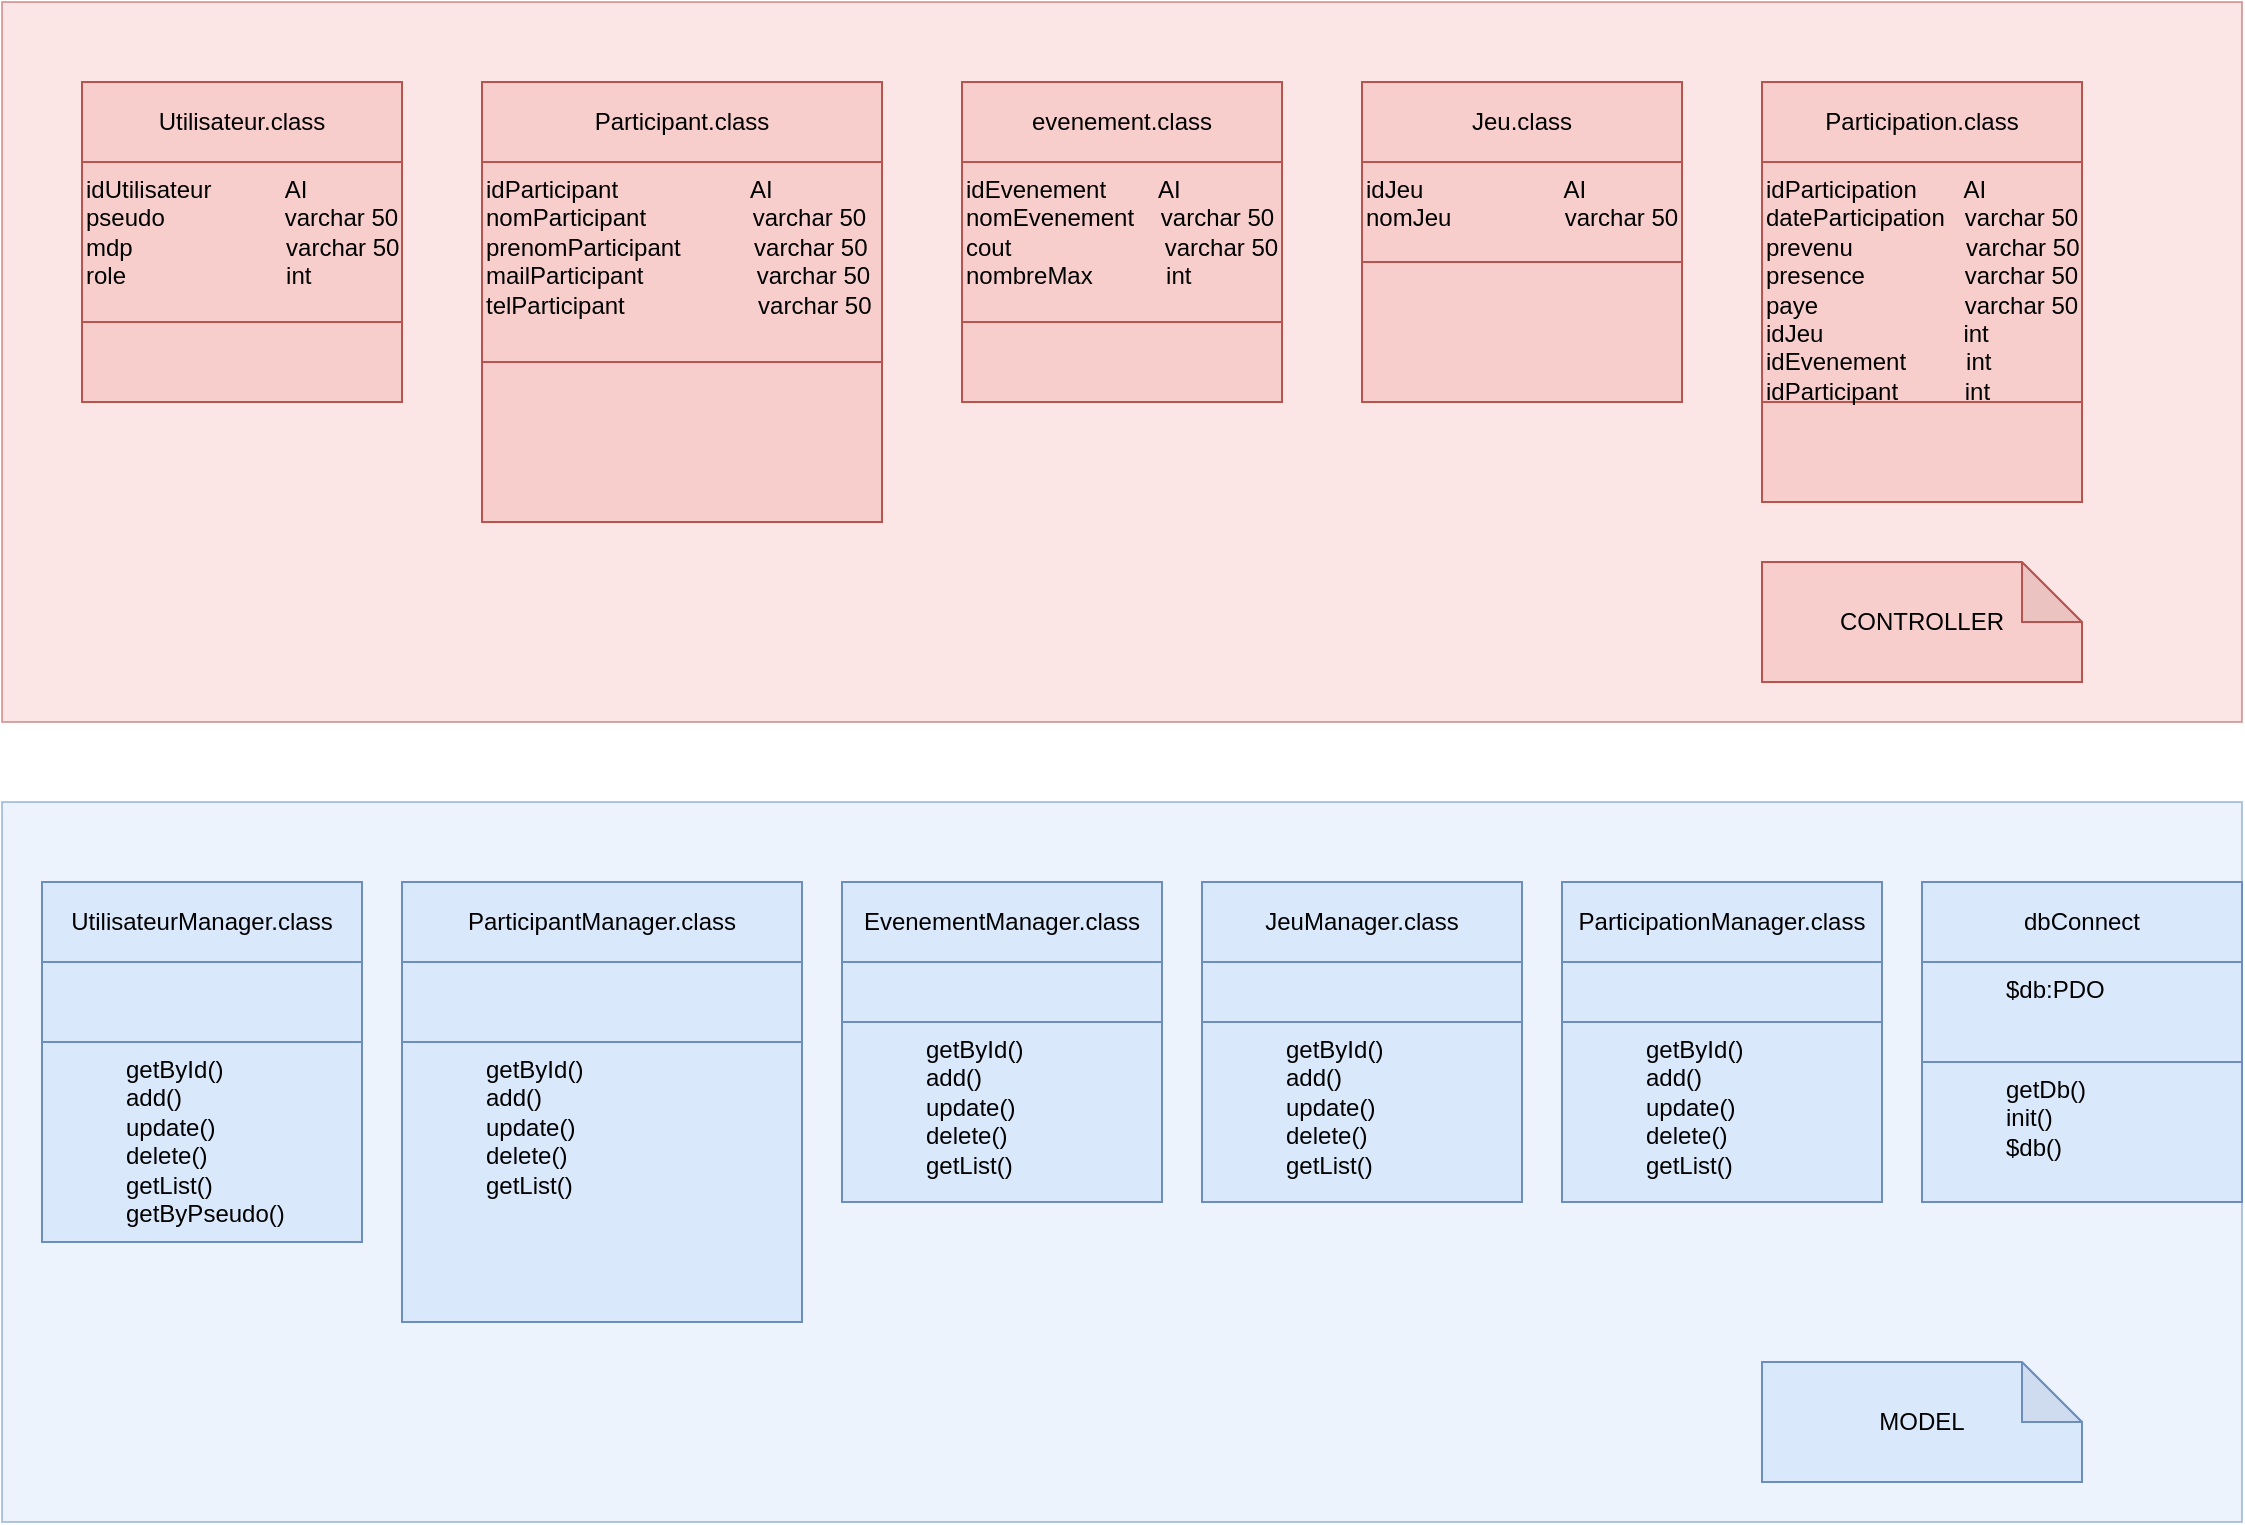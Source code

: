 <mxfile version="13.1.12" type="device"><diagram id="3fbxJjPbwV5FlfHqd77a" name="Page-1"><mxGraphModel dx="1422" dy="745" grid="1" gridSize="10" guides="1" tooltips="1" connect="1" arrows="1" fold="1" page="1" pageScale="1" pageWidth="1169" pageHeight="827" math="0" shadow="0"><root><mxCell id="0"/><mxCell id="1" parent="0"/><mxCell id="2ryvUPZSJgZA8Rw_n0Km-2" value="" style="rounded=0;whiteSpace=wrap;html=1;fillColor=#f8cecc;strokeColor=#b85450;opacity=50;" parent="1" vertex="1"><mxGeometry x="40" y="40" width="1120" height="360" as="geometry"/></mxCell><mxCell id="2ryvUPZSJgZA8Rw_n0Km-3" value="" style="rounded=0;whiteSpace=wrap;html=1;fillColor=#dae8fc;strokeColor=#6c8ebf;opacity=50;" parent="1" vertex="1"><mxGeometry x="40" y="440" width="1120" height="360" as="geometry"/></mxCell><mxCell id="2ryvUPZSJgZA8Rw_n0Km-4" value="" style="rounded=0;whiteSpace=wrap;html=1;fillColor=#f8cecc;strokeColor=#b85450;" parent="1" vertex="1"><mxGeometry x="80" y="80" width="160" height="160" as="geometry"/></mxCell><mxCell id="2ryvUPZSJgZA8Rw_n0Km-5" value="Utilisateur.class" style="rounded=0;whiteSpace=wrap;html=1;fillColor=#f8cecc;strokeColor=#b85450;" parent="1" vertex="1"><mxGeometry x="80" y="80" width="160" height="40" as="geometry"/></mxCell><mxCell id="2ryvUPZSJgZA8Rw_n0Km-6" value="idUtilisateur&amp;nbsp; &amp;nbsp; &amp;nbsp; &amp;nbsp; &amp;nbsp; &amp;nbsp;AI&lt;br&gt;pseudo&amp;nbsp; &amp;nbsp; &amp;nbsp; &amp;nbsp; &amp;nbsp; &amp;nbsp; &amp;nbsp; &amp;nbsp; &amp;nbsp; varchar 50&lt;br&gt;mdp&amp;nbsp; &amp;nbsp; &amp;nbsp; &amp;nbsp; &amp;nbsp; &amp;nbsp; &amp;nbsp; &amp;nbsp; &amp;nbsp; &amp;nbsp; &amp;nbsp; &amp;nbsp;varchar 50&lt;br&gt;role&amp;nbsp; &amp;nbsp; &amp;nbsp; &amp;nbsp; &amp;nbsp; &amp;nbsp; &amp;nbsp; &amp;nbsp; &amp;nbsp; &amp;nbsp; &amp;nbsp; &amp;nbsp; int" style="rounded=0;whiteSpace=wrap;html=1;fillColor=#f8cecc;strokeColor=#b85450;align=left;verticalAlign=top;" parent="1" vertex="1"><mxGeometry x="80" y="120" width="160" height="80" as="geometry"/></mxCell><mxCell id="2ryvUPZSJgZA8Rw_n0Km-7" value="" style="rounded=0;whiteSpace=wrap;html=1;fillColor=#f8cecc;strokeColor=#b85450;" parent="1" vertex="1"><mxGeometry x="280" y="80" width="200" height="220" as="geometry"/></mxCell><mxCell id="2ryvUPZSJgZA8Rw_n0Km-8" value="Participant.class" style="rounded=0;whiteSpace=wrap;html=1;fillColor=#f8cecc;strokeColor=#b85450;" parent="1" vertex="1"><mxGeometry x="280" y="80" width="200" height="40" as="geometry"/></mxCell><mxCell id="2ryvUPZSJgZA8Rw_n0Km-9" value="idParticipant&amp;nbsp; &amp;nbsp; &amp;nbsp; &amp;nbsp; &amp;nbsp; &amp;nbsp; &amp;nbsp; &amp;nbsp; &amp;nbsp; &amp;nbsp; AI&lt;br&gt;nomParticipant&amp;nbsp; &amp;nbsp; &amp;nbsp; &amp;nbsp; &amp;nbsp; &amp;nbsp; &amp;nbsp; &amp;nbsp; varchar 50&lt;br&gt;prenomParticipant&amp;nbsp; &amp;nbsp; &amp;nbsp; &amp;nbsp; &amp;nbsp; &amp;nbsp;varchar 50&lt;br&gt;mailParticipant&amp;nbsp; &amp;nbsp; &amp;nbsp; &amp;nbsp; &amp;nbsp; &amp;nbsp; &amp;nbsp; &amp;nbsp; &amp;nbsp;varchar 50&lt;br&gt;telParticipant&amp;nbsp; &amp;nbsp; &amp;nbsp; &amp;nbsp; &amp;nbsp; &amp;nbsp; &amp;nbsp; &amp;nbsp; &amp;nbsp; &amp;nbsp; varchar 50&lt;br&gt;" style="rounded=0;whiteSpace=wrap;html=1;fillColor=#f8cecc;strokeColor=#b85450;align=left;verticalAlign=top;" parent="1" vertex="1"><mxGeometry x="280" y="120" width="200" height="100" as="geometry"/></mxCell><mxCell id="2ryvUPZSJgZA8Rw_n0Km-10" value="" style="rounded=0;whiteSpace=wrap;html=1;fillColor=#f8cecc;strokeColor=#b85450;" parent="1" vertex="1"><mxGeometry x="520" y="80" width="160" height="160" as="geometry"/></mxCell><mxCell id="2ryvUPZSJgZA8Rw_n0Km-11" value="evenement.class" style="rounded=0;whiteSpace=wrap;html=1;fillColor=#f8cecc;strokeColor=#b85450;" parent="1" vertex="1"><mxGeometry x="520" y="80" width="160" height="40" as="geometry"/></mxCell><mxCell id="2ryvUPZSJgZA8Rw_n0Km-12" value="idE&lt;span style=&quot;text-align: center&quot;&gt;venement&lt;/span&gt;&amp;nbsp; &amp;nbsp; &amp;nbsp; &amp;nbsp; AI&lt;br&gt;nomE&lt;span style=&quot;text-align: center&quot;&gt;venement&lt;/span&gt;&amp;nbsp; &amp;nbsp; varchar 50&lt;br&gt;cout&amp;nbsp; &amp;nbsp; &amp;nbsp; &amp;nbsp; &amp;nbsp; &amp;nbsp; &amp;nbsp; &amp;nbsp; &amp;nbsp; &amp;nbsp; &amp;nbsp; &amp;nbsp;varchar 50&lt;br&gt;nombreMax&amp;nbsp; &amp;nbsp; &amp;nbsp; &amp;nbsp; &amp;nbsp; &amp;nbsp;int" style="rounded=0;whiteSpace=wrap;html=1;fillColor=#f8cecc;strokeColor=#b85450;align=left;verticalAlign=top;" parent="1" vertex="1"><mxGeometry x="520" y="120" width="160" height="80" as="geometry"/></mxCell><mxCell id="2ryvUPZSJgZA8Rw_n0Km-13" value="" style="rounded=0;whiteSpace=wrap;html=1;fillColor=#f8cecc;strokeColor=#b85450;" parent="1" vertex="1"><mxGeometry x="720" y="80" width="160" height="160" as="geometry"/></mxCell><mxCell id="2ryvUPZSJgZA8Rw_n0Km-14" value="Jeu.class" style="rounded=0;whiteSpace=wrap;html=1;fillColor=#f8cecc;strokeColor=#b85450;" parent="1" vertex="1"><mxGeometry x="720" y="80" width="160" height="40" as="geometry"/></mxCell><mxCell id="2ryvUPZSJgZA8Rw_n0Km-15" value="idJeu&amp;nbsp; &amp;nbsp; &amp;nbsp; &amp;nbsp; &amp;nbsp; &amp;nbsp; &amp;nbsp; &amp;nbsp; &amp;nbsp; &amp;nbsp; &amp;nbsp;AI&lt;br&gt;nomJeu&amp;nbsp; &amp;nbsp; &amp;nbsp; &amp;nbsp; &amp;nbsp; &amp;nbsp; &amp;nbsp; &amp;nbsp; &amp;nbsp;varchar 50" style="rounded=0;whiteSpace=wrap;html=1;fillColor=#f8cecc;strokeColor=#b85450;align=left;verticalAlign=top;" parent="1" vertex="1"><mxGeometry x="720" y="120" width="160" height="50" as="geometry"/></mxCell><mxCell id="2ryvUPZSJgZA8Rw_n0Km-16" value="" style="rounded=0;whiteSpace=wrap;html=1;fillColor=#f8cecc;strokeColor=#b85450;" parent="1" vertex="1"><mxGeometry x="920" y="80" width="160" height="210" as="geometry"/></mxCell><mxCell id="2ryvUPZSJgZA8Rw_n0Km-17" value="Participation.class" style="rounded=0;whiteSpace=wrap;html=1;fillColor=#f8cecc;strokeColor=#b85450;" parent="1" vertex="1"><mxGeometry x="920" y="80" width="160" height="40" as="geometry"/></mxCell><mxCell id="2ryvUPZSJgZA8Rw_n0Km-18" value="id&lt;span style=&quot;text-align: center&quot;&gt;Participation&lt;/span&gt;&amp;nbsp; &amp;nbsp; &amp;nbsp; &amp;nbsp;AI&lt;br&gt;date&lt;span style=&quot;text-align: center&quot;&gt;Participation&amp;nbsp; &amp;nbsp;&lt;/span&gt;varchar 50&lt;br&gt;prevenu&amp;nbsp; &amp;nbsp; &amp;nbsp; &amp;nbsp; &amp;nbsp; &amp;nbsp; &amp;nbsp; &amp;nbsp; &amp;nbsp;varchar 50&lt;br&gt;presence&amp;nbsp; &amp;nbsp; &amp;nbsp; &amp;nbsp; &amp;nbsp; &amp;nbsp; &amp;nbsp; &amp;nbsp;varchar 50&lt;br&gt;paye&amp;nbsp; &amp;nbsp; &amp;nbsp; &amp;nbsp; &amp;nbsp; &amp;nbsp; &amp;nbsp; &amp;nbsp; &amp;nbsp; &amp;nbsp; &amp;nbsp; varchar 50&lt;br&gt;idJeu&amp;nbsp; &amp;nbsp; &amp;nbsp; &amp;nbsp; &amp;nbsp; &amp;nbsp; &amp;nbsp; &amp;nbsp; &amp;nbsp; &amp;nbsp; &amp;nbsp;int&lt;br&gt;idE&lt;span style=&quot;text-align: center&quot;&gt;venement&lt;/span&gt;&amp;nbsp; &amp;nbsp; &amp;nbsp; &amp;nbsp;&amp;nbsp; int&lt;br&gt;idParticipant&amp;nbsp; &amp;nbsp; &amp;nbsp; &amp;nbsp; &amp;nbsp; int&lt;br&gt;" style="rounded=0;whiteSpace=wrap;html=1;fillColor=#f8cecc;strokeColor=#b85450;align=left;verticalAlign=top;" parent="1" vertex="1"><mxGeometry x="920" y="120" width="160" height="120" as="geometry"/></mxCell><mxCell id="2ryvUPZSJgZA8Rw_n0Km-20" style="edgeStyle=orthogonalEdgeStyle;rounded=0;orthogonalLoop=1;jettySize=auto;html=1;exitX=0.5;exitY=1;exitDx=0;exitDy=0;" parent="1" source="2ryvUPZSJgZA8Rw_n0Km-7" target="2ryvUPZSJgZA8Rw_n0Km-7" edge="1"><mxGeometry relative="1" as="geometry"/></mxCell><mxCell id="2ryvUPZSJgZA8Rw_n0Km-21" value="CONTROLLER" style="shape=note;whiteSpace=wrap;html=1;backgroundOutline=1;darkOpacity=0.05;fillColor=#f8cecc;strokeColor=#b85450;" parent="1" vertex="1"><mxGeometry x="920" y="320" width="160" height="60" as="geometry"/></mxCell><mxCell id="2ryvUPZSJgZA8Rw_n0Km-22" value="" style="rounded=0;whiteSpace=wrap;html=1;fillColor=#dae8fc;strokeColor=#6c8ebf;" parent="1" vertex="1"><mxGeometry x="60" y="480" width="160" height="160" as="geometry"/></mxCell><mxCell id="2ryvUPZSJgZA8Rw_n0Km-23" value="UtilisateurManager.class" style="rounded=0;whiteSpace=wrap;html=1;fillColor=#dae8fc;strokeColor=#6c8ebf;" parent="1" vertex="1"><mxGeometry x="60" y="480" width="160" height="40" as="geometry"/></mxCell><mxCell id="2ryvUPZSJgZA8Rw_n0Km-24" value="" style="rounded=0;whiteSpace=wrap;html=1;fillColor=#dae8fc;strokeColor=#6c8ebf;" parent="1" vertex="1"><mxGeometry x="240" y="480" width="200" height="220" as="geometry"/></mxCell><mxCell id="2ryvUPZSJgZA8Rw_n0Km-25" value="ParticipantManager.class" style="rounded=0;whiteSpace=wrap;html=1;fillColor=#dae8fc;strokeColor=#6c8ebf;" parent="1" vertex="1"><mxGeometry x="240" y="480" width="200" height="40" as="geometry"/></mxCell><mxCell id="2ryvUPZSJgZA8Rw_n0Km-26" value="" style="rounded=0;whiteSpace=wrap;html=1;fillColor=#dae8fc;strokeColor=#6c8ebf;" parent="1" vertex="1"><mxGeometry x="460" y="480" width="160" height="160" as="geometry"/></mxCell><mxCell id="2ryvUPZSJgZA8Rw_n0Km-27" value="EvenementManager.class" style="rounded=0;whiteSpace=wrap;html=1;fillColor=#dae8fc;strokeColor=#6c8ebf;" parent="1" vertex="1"><mxGeometry x="460" y="480" width="160" height="40" as="geometry"/></mxCell><mxCell id="2ryvUPZSJgZA8Rw_n0Km-28" value="" style="rounded=0;whiteSpace=wrap;html=1;fillColor=#dae8fc;strokeColor=#6c8ebf;" parent="1" vertex="1"><mxGeometry x="640" y="480" width="160" height="160" as="geometry"/></mxCell><mxCell id="2ryvUPZSJgZA8Rw_n0Km-29" value="JeuManager.class" style="rounded=0;whiteSpace=wrap;html=1;fillColor=#dae8fc;strokeColor=#6c8ebf;" parent="1" vertex="1"><mxGeometry x="640" y="480" width="160" height="40" as="geometry"/></mxCell><mxCell id="2ryvUPZSJgZA8Rw_n0Km-30" value="" style="rounded=0;whiteSpace=wrap;html=1;fillColor=#dae8fc;strokeColor=#6c8ebf;" parent="1" vertex="1"><mxGeometry x="820" y="480" width="160" height="160" as="geometry"/></mxCell><mxCell id="2ryvUPZSJgZA8Rw_n0Km-31" value="ParticipationManager.class" style="rounded=0;whiteSpace=wrap;html=1;fillColor=#dae8fc;strokeColor=#6c8ebf;" parent="1" vertex="1"><mxGeometry x="820" y="480" width="160" height="40" as="geometry"/></mxCell><mxCell id="2ryvUPZSJgZA8Rw_n0Km-32" value="&lt;blockquote style=&quot;margin: 0 0 0 40px ; border: none ; padding: 0px&quot;&gt;getById()&lt;br&gt;add()&lt;br&gt;update()&lt;br&gt;delete()&lt;br&gt;getList()&lt;br&gt;getByPseudo()&lt;/blockquote&gt;" style="rounded=0;whiteSpace=wrap;html=1;fillColor=#dae8fc;strokeColor=#6c8ebf;align=left;verticalAlign=top;" parent="1" vertex="1"><mxGeometry x="60" y="560" width="160" height="100" as="geometry"/></mxCell><mxCell id="2ryvUPZSJgZA8Rw_n0Km-33" value="&lt;blockquote style=&quot;margin: 0 0 0 40px ; border: none ; padding: 0px&quot;&gt;getById()&lt;br&gt;add()&lt;br&gt;update()&lt;br&gt;delete()&lt;br&gt;getList()&lt;br&gt;&lt;br&gt;&lt;/blockquote&gt;" style="rounded=0;whiteSpace=wrap;html=1;fillColor=#dae8fc;strokeColor=#6c8ebf;align=left;verticalAlign=top;" parent="1" vertex="1"><mxGeometry x="240" y="560" width="200" height="140" as="geometry"/></mxCell><mxCell id="2ryvUPZSJgZA8Rw_n0Km-34" value="&lt;blockquote style=&quot;margin: 0 0 0 40px ; border: none ; padding: 0px&quot;&gt;getById()&lt;br&gt;add()&lt;br&gt;update()&lt;br&gt;delete()&lt;br&gt;getList()&lt;br&gt;&lt;br&gt;&lt;/blockquote&gt;" style="rounded=0;whiteSpace=wrap;html=1;fillColor=#dae8fc;strokeColor=#6c8ebf;align=left;verticalAlign=top;" parent="1" vertex="1"><mxGeometry x="460" y="550" width="160" height="90" as="geometry"/></mxCell><mxCell id="2ryvUPZSJgZA8Rw_n0Km-35" value="&lt;blockquote style=&quot;margin: 0 0 0 40px ; border: none ; padding: 0px&quot;&gt;getById()&lt;br&gt;add()&lt;br&gt;update()&lt;br&gt;delete()&lt;br&gt;getList()&lt;br&gt;&lt;br&gt;&lt;/blockquote&gt;" style="rounded=0;whiteSpace=wrap;html=1;fillColor=#dae8fc;strokeColor=#6c8ebf;align=left;verticalAlign=top;" parent="1" vertex="1"><mxGeometry x="640" y="550" width="160" height="90" as="geometry"/></mxCell><mxCell id="2ryvUPZSJgZA8Rw_n0Km-36" value="&lt;blockquote style=&quot;margin: 0 0 0 40px ; border: none ; padding: 0px&quot;&gt;getById()&lt;br&gt;add()&lt;br&gt;update()&lt;br&gt;delete()&lt;br&gt;getList()&lt;br&gt;&lt;br&gt;&lt;/blockquote&gt;" style="rounded=0;whiteSpace=wrap;html=1;fillColor=#dae8fc;strokeColor=#6c8ebf;align=left;verticalAlign=top;" parent="1" vertex="1"><mxGeometry x="820" y="550" width="160" height="90" as="geometry"/></mxCell><mxCell id="2ryvUPZSJgZA8Rw_n0Km-37" value="" style="rounded=0;whiteSpace=wrap;html=1;fillColor=#dae8fc;strokeColor=#6c8ebf;" parent="1" vertex="1"><mxGeometry x="1000" y="480" width="160" height="160" as="geometry"/></mxCell><mxCell id="2ryvUPZSJgZA8Rw_n0Km-38" value="dbConnect" style="rounded=0;whiteSpace=wrap;html=1;fillColor=#dae8fc;strokeColor=#6c8ebf;" parent="1" vertex="1"><mxGeometry x="1000" y="480" width="160" height="40" as="geometry"/></mxCell><mxCell id="2ryvUPZSJgZA8Rw_n0Km-40" value="ParticipationManager.class" style="rounded=0;whiteSpace=wrap;html=1;fillColor=#dae8fc;strokeColor=#6c8ebf;" parent="1" vertex="1"><mxGeometry x="1000" y="600" width="160" height="40" as="geometry"/></mxCell><mxCell id="2ryvUPZSJgZA8Rw_n0Km-39" value="&lt;blockquote style=&quot;margin: 0 0 0 40px ; border: none ; padding: 0px&quot;&gt;getDb()&lt;/blockquote&gt;&lt;blockquote style=&quot;margin: 0 0 0 40px ; border: none ; padding: 0px&quot;&gt;init()&lt;/blockquote&gt;&lt;blockquote style=&quot;margin: 0 0 0 40px ; border: none ; padding: 0px&quot;&gt;$db()&lt;/blockquote&gt;" style="rounded=0;whiteSpace=wrap;html=1;fillColor=#dae8fc;strokeColor=#6c8ebf;align=left;verticalAlign=top;" parent="1" vertex="1"><mxGeometry x="1000" y="570" width="160" height="70" as="geometry"/></mxCell><mxCell id="2ryvUPZSJgZA8Rw_n0Km-44" value="&lt;blockquote style=&quot;margin: 0 0 0 40px ; border: none ; padding: 0px&quot;&gt;$db:PDO&lt;/blockquote&gt;" style="rounded=0;whiteSpace=wrap;html=1;fillColor=#dae8fc;strokeColor=#6c8ebf;align=left;verticalAlign=top;" parent="1" vertex="1"><mxGeometry x="1000" y="520" width="160" height="50" as="geometry"/></mxCell><mxCell id="2ryvUPZSJgZA8Rw_n0Km-45" value="MODEL" style="shape=note;whiteSpace=wrap;html=1;backgroundOutline=1;darkOpacity=0.05;fillColor=#dae8fc;strokeColor=#6c8ebf;" parent="1" vertex="1"><mxGeometry x="920" y="720" width="160" height="60" as="geometry"/></mxCell></root></mxGraphModel></diagram></mxfile>